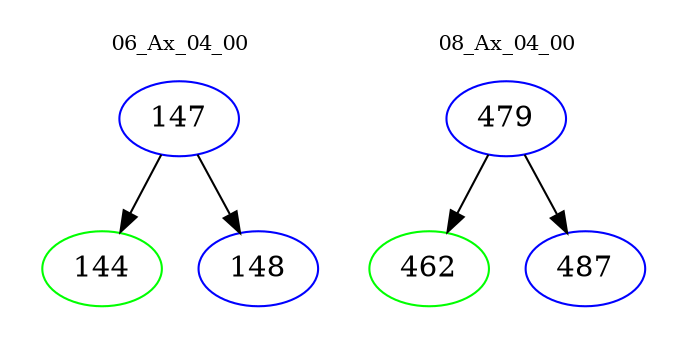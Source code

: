 digraph{
subgraph cluster_0 {
color = white
label = "06_Ax_04_00";
fontsize=10;
T0_147 [label="147", color="blue"]
T0_147 -> T0_144 [color="black"]
T0_144 [label="144", color="green"]
T0_147 -> T0_148 [color="black"]
T0_148 [label="148", color="blue"]
}
subgraph cluster_1 {
color = white
label = "08_Ax_04_00";
fontsize=10;
T1_479 [label="479", color="blue"]
T1_479 -> T1_462 [color="black"]
T1_462 [label="462", color="green"]
T1_479 -> T1_487 [color="black"]
T1_487 [label="487", color="blue"]
}
}

